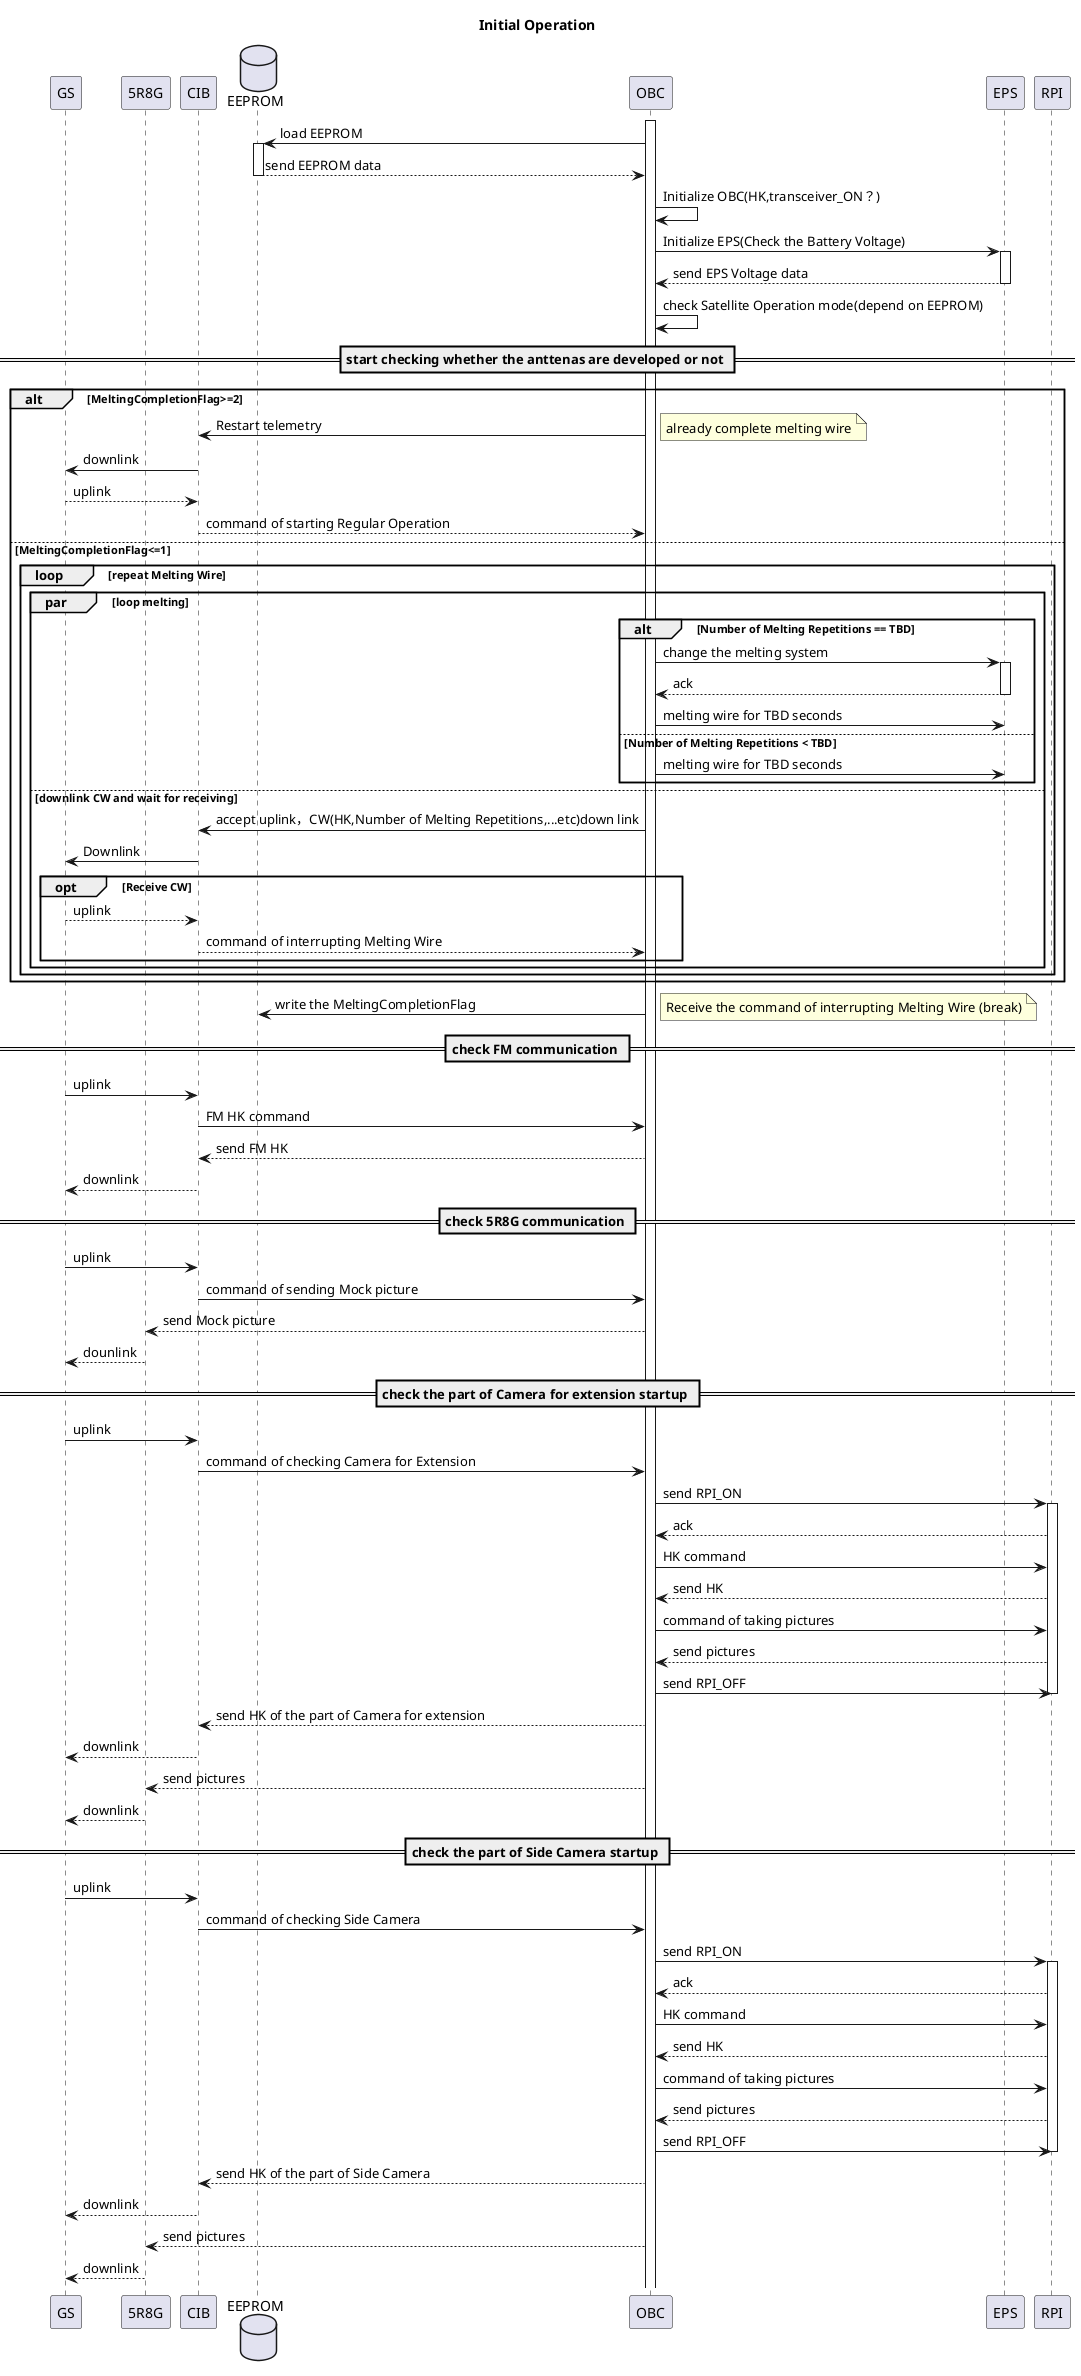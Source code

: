 @startuml
title Initial Operation
participant GS
participant 5R8G
participant CIB
database EEPROM
participant OBC
participant EPS
participant RPI


activate OBC

OBC -> EEPROM: load EEPROM
activate EEPROM
EEPROM --> OBC: send EEPROM data
deactivate EEPROM
OBC -> OBC: Initialize OBC(HK,transceiver_ON？)
OBC -> EPS: Initialize EPS(Check the Battery Voltage)
activate EPS
EPS --> OBC: send EPS Voltage data 
deactivate EPS
OBC ->OBC: check Satellite Operation mode(depend on EEPROM)

== start checking whether the anttenas are developed or not ==

alt MeltingCompletionFlag>=2
OBC -> CIB: Restart telemetry
note right: already complete melting wire
CIB -> GS: downlink
GS --> CIB: uplink
CIB --> OBC: command of starting Regular Operation
else MeltingCompletionFlag<=1
loop repeat Melting Wire
par loop melting
alt Number of Melting Repetitions == TBD
OBC -> EPS: change the melting system 
activate EPS
'SW
EPS --> OBC: ack 
deactivate EPS
OBC -> EPS: melting wire for TBD seconds
else Number of Melting Repetitions < TBD
OBC -> EPS: melting wire for TBD seconds
end
else downlink CW and wait for receiving
OBC -> CIB: accept uplink，CW(HK,Number of Melting Repetitions,...etc)down link 
CIB -> GS: Downlink
opt Receive CW
GS --> CIB: uplink
CIB --> OBC:  command of interrupting Melting Wire
end
end
end
end

OBC -> EEPROM: write the MeltingCompletionFlag 
note right: Receive the command of interrupting Melting Wire (break)

== check FM communication ==

GS -> CIB: uplink
CIB -> OBC : FM HK command 
OBC --> CIB: send FM HK
CIB --> GS: downlink

== check 5R8G communication ==

GS -> CIB: uplink
CIB -> OBC: command of sending Mock picture
OBC --> 5R8G: send Mock picture
5R8G --> GS: dounlink

== check the part of Camera for extension startup ==

GS -> CIB: uplink
CIB -> OBC: command of checking Camera for Extension 
OBC -> RPI: send RPI_ON
activate RPI
RPI --> OBC: ack 
OBC -> RPI: HK command 
RPI --> OBC: send HK 
OBC -> RPI: command of taking pictures 
RPI --> OBC: send pictures 
OBC -> RPI: send RPI_OFF 
deactivate RPI

OBC --> CIB: send HK of the part of Camera for extension 
CIB --> GS: downlink
OBC --> 5R8G: send pictures
5R8G --> GS: downlink 

== check the part of Side Camera startup ==

GS -> CIB: uplink
CIB -> OBC: command of checking Side Camera 
OBC -> RPI: send RPI_ON 
activate RPI
RPI --> OBC: ack 
OBC -> RPI: HK command 
RPI --> OBC: send HK 
OBC -> RPI: command of taking pictures 
RPI --> OBC: send pictures 
OBC -> RPI: send RPI_OFF 
deactivate RPI

OBC --> CIB: send HK of the part of Side Camera 
CIB --> GS: downlink
OBC --> 5R8G: send pictures
5R8G --> GS:downlink 

@enduml